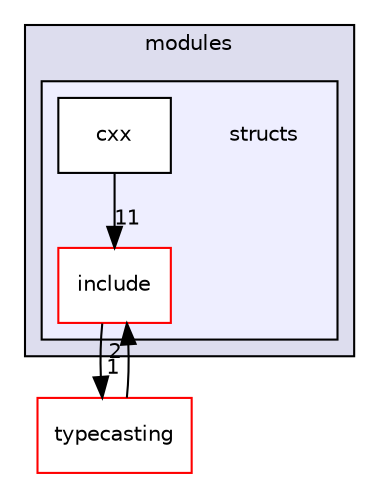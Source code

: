 digraph "structs" {
  compound=true
  node [ fontsize="10", fontname="Helvetica"];
  edge [ labelfontsize="10", labelfontname="Helvetica"];
  subgraph clusterdir_ee3c23494b4011e6a628e4900ef262df {
    graph [ bgcolor="#ddddee", pencolor="black", label="modules" fontname="Helvetica", fontsize="10", URL="dir_ee3c23494b4011e6a628e4900ef262df.html"]
  subgraph clusterdir_639930e6546076602fdb99daad4d48b4 {
    graph [ bgcolor="#eeeeff", pencolor="black", label="" URL="dir_639930e6546076602fdb99daad4d48b4.html"];
    dir_639930e6546076602fdb99daad4d48b4 [shape=plaintext label="structs"];
    dir_e768429f67161f4ff2bd3175af80421d [shape=box label="cxx" color="black" fillcolor="white" style="filled" URL="dir_e768429f67161f4ff2bd3175af80421d.html"];
    dir_d71f01fc67610f00b0f1b63348f32409 [shape=box label="include" color="red" fillcolor="white" style="filled" URL="dir_d71f01fc67610f00b0f1b63348f32409.html"];
  }
  }
  dir_b60a80b5573f59b8d3124d04096ac72b [shape=box label="typecasting" fillcolor="white" style="filled" color="red" URL="dir_b60a80b5573f59b8d3124d04096ac72b.html"];
  dir_e768429f67161f4ff2bd3175af80421d->dir_d71f01fc67610f00b0f1b63348f32409 [headlabel="11", labeldistance=1.5 headhref="dir_000081_000082.html"];
  dir_b60a80b5573f59b8d3124d04096ac72b->dir_d71f01fc67610f00b0f1b63348f32409 [headlabel="2", labeldistance=1.5 headhref="dir_000153_000082.html"];
  dir_d71f01fc67610f00b0f1b63348f32409->dir_b60a80b5573f59b8d3124d04096ac72b [headlabel="1", labeldistance=1.5 headhref="dir_000082_000153.html"];
}
